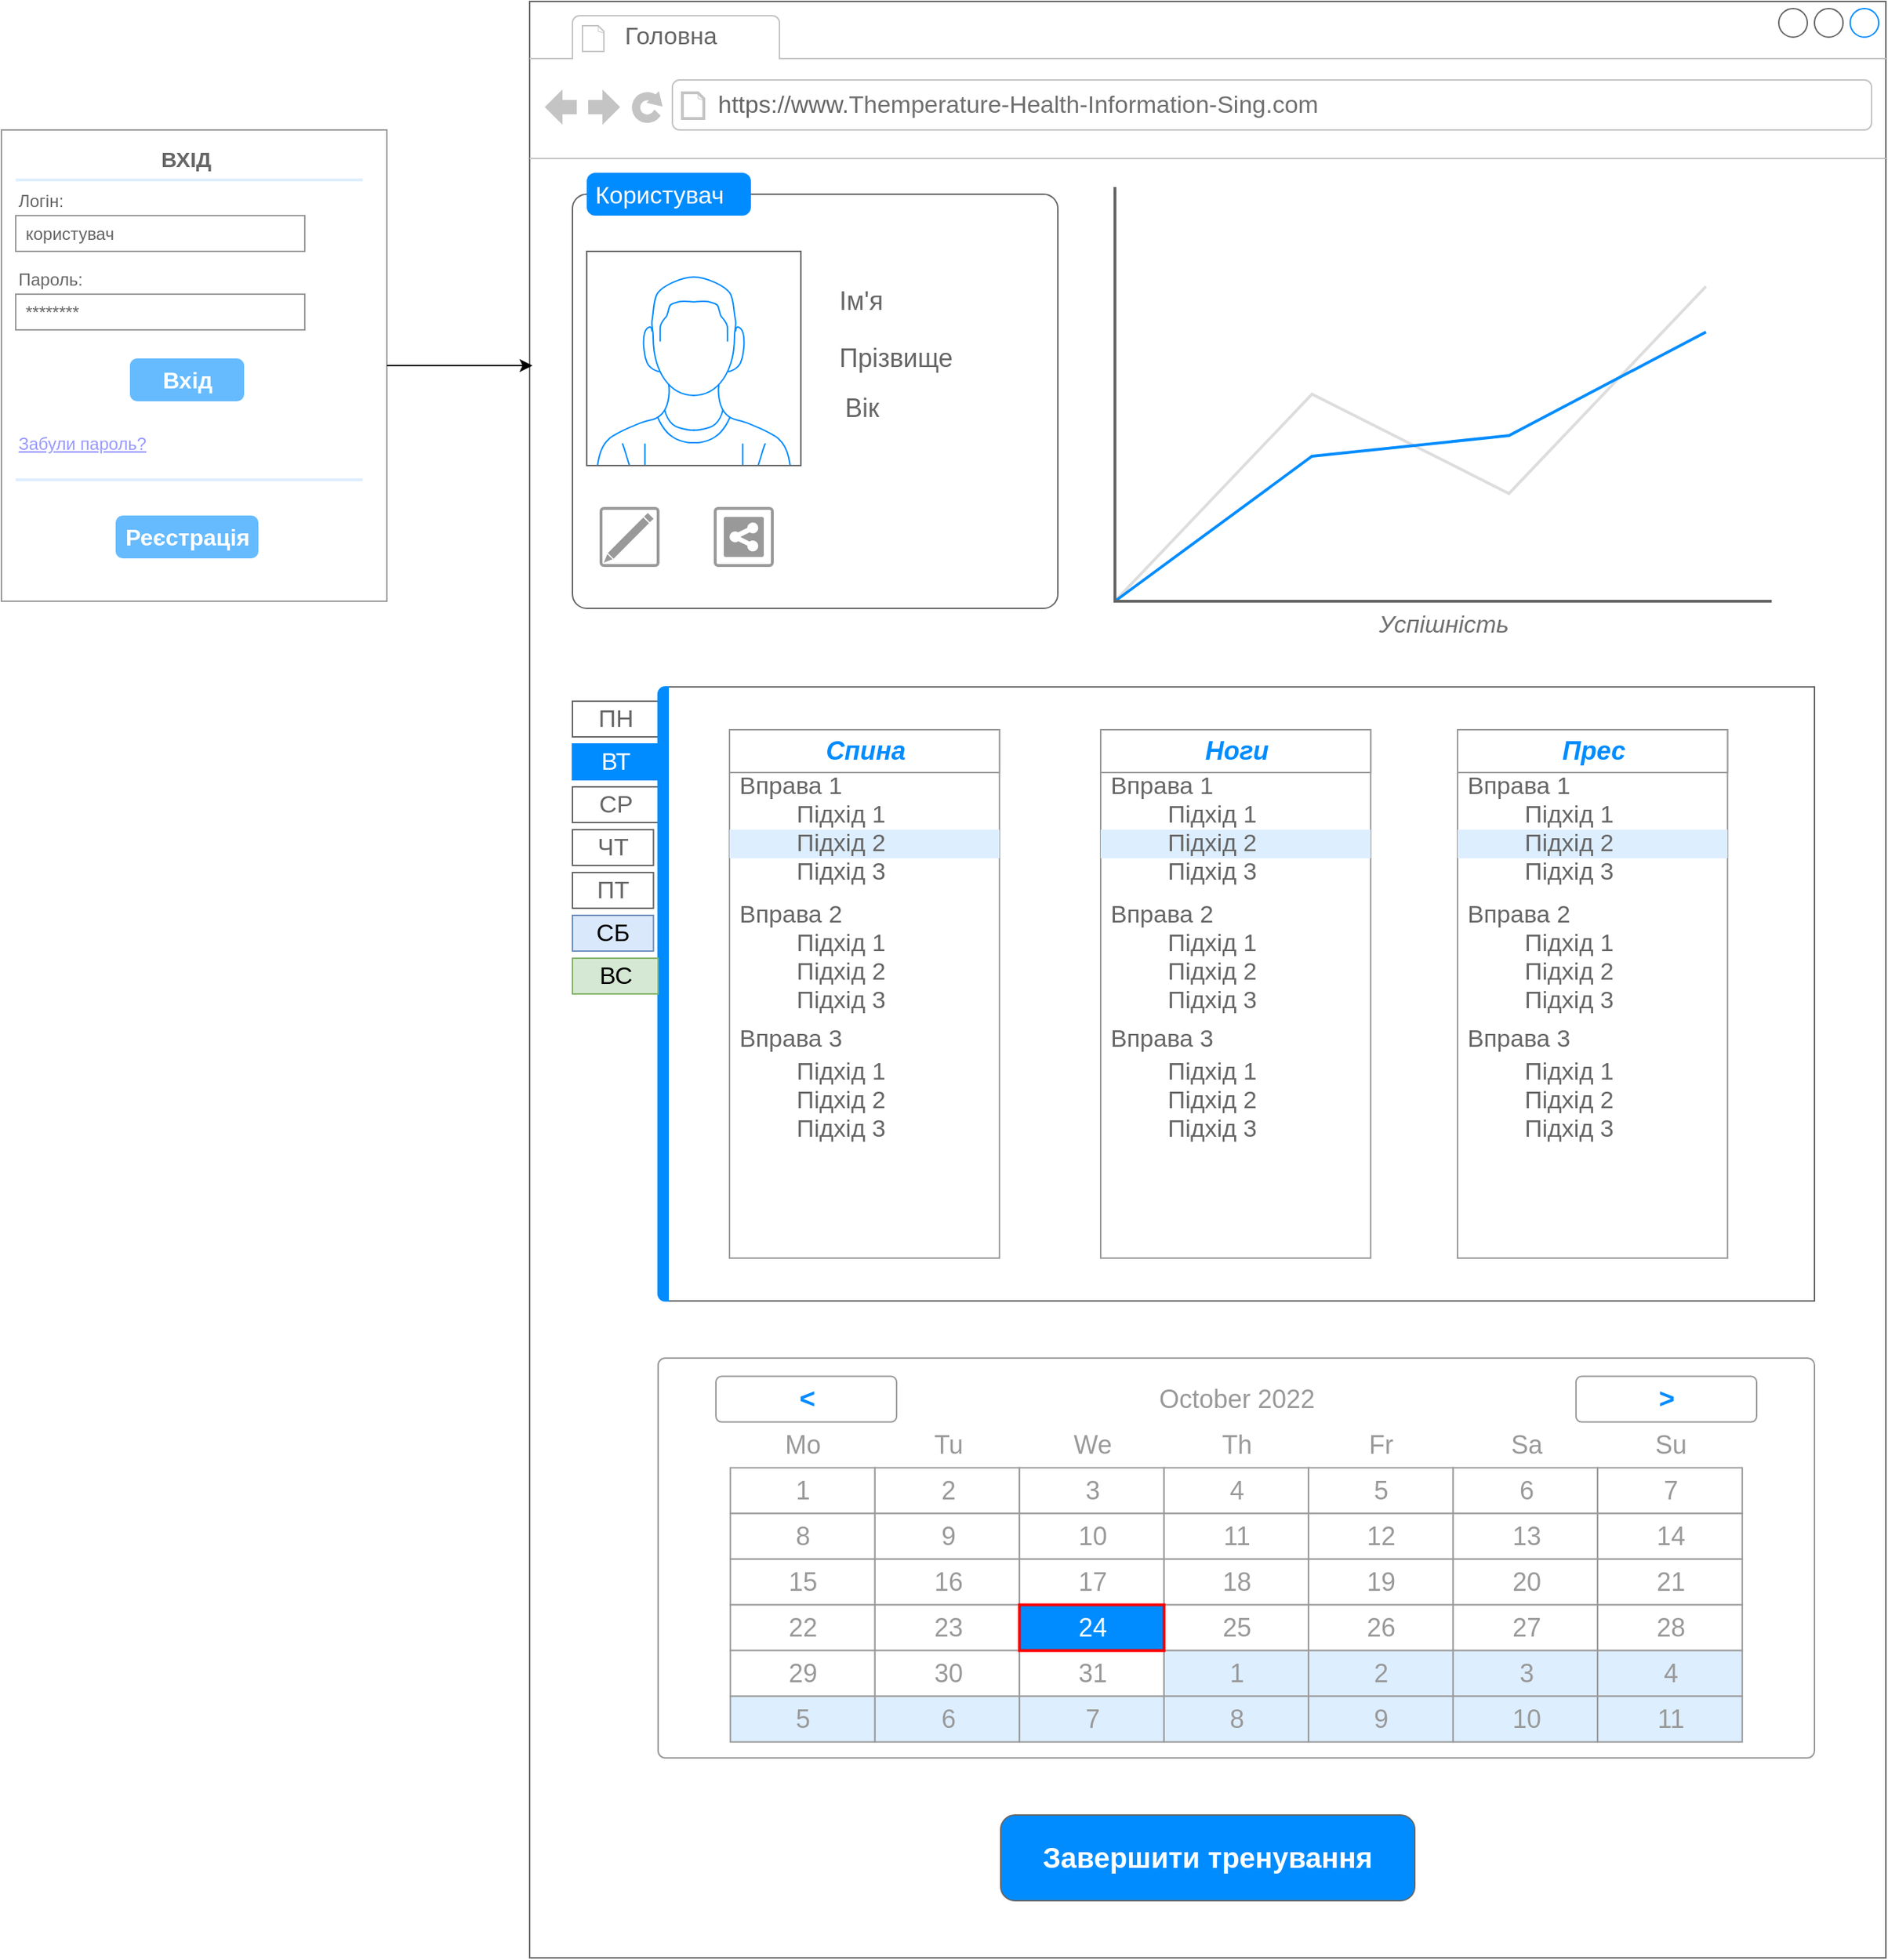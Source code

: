 <mxfile version="20.3.3" type="github">
  <diagram name="Page-1" id="c9db0220-8083-56f3-ca83-edcdcd058819">
    <mxGraphModel dx="1153" dy="618" grid="1" gridSize="10" guides="1" tooltips="1" connect="1" arrows="1" fold="1" page="1" pageScale="1.5" pageWidth="826" pageHeight="1169" background="none" math="0" shadow="0">
      <root>
        <mxCell id="0" style=";html=1;" />
        <mxCell id="1" style=";html=1;" parent="0" />
        <mxCell id="mO-zHP7vXCLAdVrwpv5q-1" value="" style="strokeWidth=1;shadow=0;dashed=0;align=center;html=1;shape=mxgraph.mockup.forms.rrect;rSize=0;strokeColor=#999999;fillColor=#ffffff;" vertex="1" parent="1">
          <mxGeometry x="30" y="230" width="270" height="330" as="geometry" />
        </mxCell>
        <mxCell id="mO-zHP7vXCLAdVrwpv5q-2" value="&lt;b&gt;&lt;font style=&quot;font-size: 15px;&quot;&gt;ВХІД&lt;/font&gt;&lt;/b&gt;" style="strokeWidth=1;shadow=0;dashed=0;align=center;html=1;shape=mxgraph.mockup.forms.anchor;fontSize=12;fontColor=#666666;align=left;resizeWidth=1;spacingLeft=0;" vertex="1" parent="mO-zHP7vXCLAdVrwpv5q-1">
          <mxGeometry width="50" height="20" relative="1" as="geometry">
            <mxPoint x="110" y="10" as="offset" />
          </mxGeometry>
        </mxCell>
        <mxCell id="mO-zHP7vXCLAdVrwpv5q-3" value="" style="shape=line;strokeColor=#ddeeff;strokeWidth=2;html=1;resizeWidth=1;" vertex="1" parent="mO-zHP7vXCLAdVrwpv5q-1">
          <mxGeometry width="243.0" height="10" relative="1" as="geometry">
            <mxPoint x="10" y="30" as="offset" />
          </mxGeometry>
        </mxCell>
        <mxCell id="mO-zHP7vXCLAdVrwpv5q-4" value="Логін:" style="strokeWidth=1;shadow=0;dashed=0;align=center;html=1;shape=mxgraph.mockup.forms.anchor;fontSize=12;fontColor=#666666;align=left;resizeWidth=1;spacingLeft=0;" vertex="1" parent="mO-zHP7vXCLAdVrwpv5q-1">
          <mxGeometry width="135" height="20" relative="1" as="geometry">
            <mxPoint x="10" y="40" as="offset" />
          </mxGeometry>
        </mxCell>
        <mxCell id="mO-zHP7vXCLAdVrwpv5q-5" value="користувач" style="strokeWidth=1;shadow=0;dashed=0;align=center;html=1;shape=mxgraph.mockup.forms.rrect;rSize=0;strokeColor=#999999;fontColor=#666666;align=left;spacingLeft=5;resizeWidth=1;" vertex="1" parent="mO-zHP7vXCLAdVrwpv5q-1">
          <mxGeometry width="202.5" height="25" relative="1" as="geometry">
            <mxPoint x="10" y="60" as="offset" />
          </mxGeometry>
        </mxCell>
        <mxCell id="mO-zHP7vXCLAdVrwpv5q-6" value="Пароль:" style="strokeWidth=1;shadow=0;dashed=0;align=center;html=1;shape=mxgraph.mockup.forms.anchor;fontSize=12;fontColor=#666666;align=left;resizeWidth=1;spacingLeft=0;" vertex="1" parent="mO-zHP7vXCLAdVrwpv5q-1">
          <mxGeometry width="135" height="20" relative="1" as="geometry">
            <mxPoint x="10" y="95" as="offset" />
          </mxGeometry>
        </mxCell>
        <mxCell id="mO-zHP7vXCLAdVrwpv5q-7" value="********" style="strokeWidth=1;shadow=0;dashed=0;align=center;html=1;shape=mxgraph.mockup.forms.rrect;rSize=0;strokeColor=#999999;fontColor=#666666;align=left;spacingLeft=5;resizeWidth=1;" vertex="1" parent="mO-zHP7vXCLAdVrwpv5q-1">
          <mxGeometry width="202.5" height="25" relative="1" as="geometry">
            <mxPoint x="10" y="115" as="offset" />
          </mxGeometry>
        </mxCell>
        <mxCell id="mO-zHP7vXCLAdVrwpv5q-8" value="Вхід" style="strokeWidth=1;shadow=0;dashed=0;align=center;html=1;shape=mxgraph.mockup.forms.rrect;rSize=5;strokeColor=none;fontColor=#ffffff;fillColor=#66bbff;fontSize=16;fontStyle=1;" vertex="1" parent="mO-zHP7vXCLAdVrwpv5q-1">
          <mxGeometry y="1" width="80" height="30" relative="1" as="geometry">
            <mxPoint x="90" y="-170" as="offset" />
          </mxGeometry>
        </mxCell>
        <mxCell id="mO-zHP7vXCLAdVrwpv5q-9" value="Забули пароль?" style="strokeWidth=1;shadow=0;dashed=0;align=center;html=1;shape=mxgraph.mockup.forms.anchor;fontSize=12;fontColor=#9999ff;align=left;spacingLeft=0;fontStyle=4;resizeWidth=1;" vertex="1" parent="mO-zHP7vXCLAdVrwpv5q-1">
          <mxGeometry y="1" width="100" height="20" relative="1" as="geometry">
            <mxPoint x="10" y="-120" as="offset" />
          </mxGeometry>
        </mxCell>
        <mxCell id="mO-zHP7vXCLAdVrwpv5q-10" value="" style="shape=line;strokeColor=#ddeeff;strokeWidth=2;html=1;resizeWidth=1;" vertex="1" parent="mO-zHP7vXCLAdVrwpv5q-1">
          <mxGeometry y="1" width="243.0" height="10" relative="1" as="geometry">
            <mxPoint x="10" y="-90" as="offset" />
          </mxGeometry>
        </mxCell>
        <mxCell id="mO-zHP7vXCLAdVrwpv5q-12" value="Реєстрація" style="strokeWidth=1;shadow=0;dashed=0;align=center;html=1;shape=mxgraph.mockup.forms.rrect;rSize=5;strokeColor=none;fontColor=#ffffff;fillColor=#66bbff;fontSize=16;fontStyle=1;" vertex="1" parent="mO-zHP7vXCLAdVrwpv5q-1">
          <mxGeometry y="1" width="100" height="30" relative="1" as="geometry">
            <mxPoint x="80" y="-60" as="offset" />
          </mxGeometry>
        </mxCell>
        <mxCell id="mO-zHP7vXCLAdVrwpv5q-13" value="" style="strokeWidth=1;shadow=0;dashed=0;align=center;html=1;shape=mxgraph.mockup.containers.browserWindow;rSize=0;strokeColor=#666666;strokeColor2=#008cff;strokeColor3=#c4c4c4;mainText=,;recursiveResize=0;fontSize=15;" vertex="1" parent="1">
          <mxGeometry x="400" y="140" width="950" height="1370" as="geometry" />
        </mxCell>
        <mxCell id="mO-zHP7vXCLAdVrwpv5q-14" value="&amp;nbsp;Головна" style="strokeWidth=1;shadow=0;dashed=0;align=center;html=1;shape=mxgraph.mockup.containers.anchor;fontSize=17;fontColor=#666666;align=left;" vertex="1" parent="mO-zHP7vXCLAdVrwpv5q-13">
          <mxGeometry x="60" y="12" width="110" height="26" as="geometry" />
        </mxCell>
        <mxCell id="mO-zHP7vXCLAdVrwpv5q-15" value="https://www.&lt;font style=&quot;font-size: 17px;&quot; color=&quot;#707070&quot;&gt;Themperature-Health-Information-Sing.com&lt;/font&gt;" style="strokeWidth=1;shadow=0;dashed=0;align=center;html=1;shape=mxgraph.mockup.containers.anchor;rSize=0;fontSize=17;fontColor=#666666;align=left;" vertex="1" parent="mO-zHP7vXCLAdVrwpv5q-13">
          <mxGeometry x="130" y="60" width="430" height="26" as="geometry" />
        </mxCell>
        <mxCell id="mO-zHP7vXCLAdVrwpv5q-16" value="" style="shape=mxgraph.mockup.containers.marginRect;rectMarginTop=10;strokeColor=#666666;strokeWidth=1;dashed=0;rounded=1;arcSize=5;recursiveResize=0;labelBackgroundColor=none;fontSize=16;fontColor=#707070;" vertex="1" parent="mO-zHP7vXCLAdVrwpv5q-13">
          <mxGeometry x="30" y="125" width="340" height="300" as="geometry" />
        </mxCell>
        <mxCell id="mO-zHP7vXCLAdVrwpv5q-18" value="" style="verticalLabelPosition=bottom;shadow=0;dashed=0;align=center;html=1;verticalAlign=top;strokeWidth=1;shape=mxgraph.mockup.containers.userMale;strokeColor=#666666;strokeColor2=#008cff;labelBackgroundColor=none;fontSize=15;fontColor=#707070;" vertex="1" parent="mO-zHP7vXCLAdVrwpv5q-16">
          <mxGeometry x="10" y="50" width="150" height="150" as="geometry" />
        </mxCell>
        <mxCell id="mO-zHP7vXCLAdVrwpv5q-19" value="&lt;font style=&quot;font-size: 18px;&quot;&gt;Ім&#39;я&lt;/font&gt;" style="strokeWidth=1;shadow=0;dashed=0;align=center;html=1;shape=mxgraph.mockup.forms.anchor;fontSize=12;fontColor=#666666;align=left;resizeWidth=1;spacingLeft=0;" vertex="1" parent="mO-zHP7vXCLAdVrwpv5q-16">
          <mxGeometry x="185" y="70" width="40" height="30" as="geometry" />
        </mxCell>
        <mxCell id="mO-zHP7vXCLAdVrwpv5q-20" value="&lt;font style=&quot;font-size: 18px;&quot;&gt;Прізвище&lt;/font&gt;" style="strokeWidth=1;shadow=0;dashed=0;align=center;html=1;shape=mxgraph.mockup.forms.anchor;fontSize=12;fontColor=#666666;align=left;resizeWidth=1;spacingLeft=0;" vertex="1" parent="mO-zHP7vXCLAdVrwpv5q-16">
          <mxGeometry x="185" y="115" width="90" height="20" as="geometry" />
        </mxCell>
        <mxCell id="mO-zHP7vXCLAdVrwpv5q-22" value="&lt;font style=&quot;font-size: 18px;&quot;&gt;Вік&lt;/font&gt;" style="strokeWidth=1;shadow=0;dashed=0;align=center;html=1;shape=mxgraph.mockup.forms.anchor;fontSize=12;fontColor=#666666;align=left;resizeWidth=1;spacingLeft=0;" vertex="1" parent="mO-zHP7vXCLAdVrwpv5q-16">
          <mxGeometry x="189" y="150" width="40" height="20" as="geometry" />
        </mxCell>
        <mxCell id="mO-zHP7vXCLAdVrwpv5q-24" value="" style="strokeColor=#999999;verticalLabelPosition=bottom;shadow=0;dashed=0;verticalAlign=top;strokeWidth=2;html=1;shape=mxgraph.mockup.misc.shareIcon;labelBackgroundColor=none;fontFamily=Helvetica;fontSize=17;fontColor=#707070;" vertex="1" parent="mO-zHP7vXCLAdVrwpv5q-16">
          <mxGeometry x="100" y="230" width="40" height="40" as="geometry" />
        </mxCell>
        <mxCell id="mO-zHP7vXCLAdVrwpv5q-25" value="" style="strokeColor=#999999;verticalLabelPosition=bottom;shadow=0;dashed=0;verticalAlign=top;strokeWidth=2;html=1;shape=mxgraph.mockup.misc.editIcon;labelBackgroundColor=none;fontFamily=Helvetica;fontSize=17;fontColor=#707070;" vertex="1" parent="mO-zHP7vXCLAdVrwpv5q-16">
          <mxGeometry x="20" y="230" width="40" height="40" as="geometry" />
        </mxCell>
        <mxCell id="mO-zHP7vXCLAdVrwpv5q-23" value="&lt;i&gt;Успішність&lt;/i&gt;" style="verticalLabelPosition=bottom;shadow=0;dashed=0;align=center;html=1;verticalAlign=top;strokeWidth=1;shape=mxgraph.mockup.graphics.lineChart;strokeColor=none;strokeColor2=#666666;strokeColor3=#008cff;strokeColor4=#dddddd;labelBackgroundColor=none;fontFamily=Helvetica;fontSize=17;fontColor=#707070;" vertex="1" parent="mO-zHP7vXCLAdVrwpv5q-13">
          <mxGeometry x="410" y="130" width="460" height="290" as="geometry" />
        </mxCell>
        <mxCell id="mO-zHP7vXCLAdVrwpv5q-17" value="Користувач" style="shape=rect;strokeColor=none;fillColor=#008cff;strokeWidth=1;dashed=0;rounded=1;arcSize=20;fontColor=#ffffff;fontSize=17;spacing=2;spacingTop=-2;align=left;autosize=1;spacingLeft=4;resizeWidth=0;resizeHeight=0;perimeter=none;labelBackgroundColor=none;" vertex="1" parent="mO-zHP7vXCLAdVrwpv5q-13">
          <mxGeometry x="40" y="120" width="115" height="30" as="geometry" />
        </mxCell>
        <mxCell id="mO-zHP7vXCLAdVrwpv5q-79" value="" style="strokeWidth=1;shadow=0;dashed=0;align=center;html=1;shape=mxgraph.mockup.containers.marginRect2;rectMarginLeft=67;strokeColor=#666666;gradientColor=none;labelBackgroundColor=none;fontFamily=Helvetica;fontSize=18;fontColor=#707070;" vertex="1" parent="mO-zHP7vXCLAdVrwpv5q-13">
          <mxGeometry x="30" y="480" width="870" height="430" as="geometry" />
        </mxCell>
        <mxCell id="mO-zHP7vXCLAdVrwpv5q-80" value="ПН" style="strokeColor=inherit;fillColor=inherit;gradientColor=inherit;strokeWidth=1;shadow=0;dashed=0;align=center;html=1;shape=mxgraph.mockup.containers.rrect;rSize=0;fontSize=17;fontColor=#666666;labelBackgroundColor=none;fontFamily=Helvetica;" vertex="1" parent="mO-zHP7vXCLAdVrwpv5q-79">
          <mxGeometry width="60" height="25" relative="1" as="geometry">
            <mxPoint y="10" as="offset" />
          </mxGeometry>
        </mxCell>
        <mxCell id="mO-zHP7vXCLAdVrwpv5q-81" value="ВТ" style="strokeWidth=1;shadow=0;dashed=0;align=center;html=1;shape=mxgraph.mockup.containers.rrect;rSize=0;fontSize=17;fontColor=#ffffff;strokeColor=#008cff;fillColor=#008cff;labelBackgroundColor=none;fontFamily=Helvetica;" vertex="1" parent="mO-zHP7vXCLAdVrwpv5q-79">
          <mxGeometry width="60" height="25" relative="1" as="geometry">
            <mxPoint y="40" as="offset" />
          </mxGeometry>
        </mxCell>
        <mxCell id="mO-zHP7vXCLAdVrwpv5q-82" value="СР" style="strokeColor=inherit;fillColor=inherit;gradientColor=inherit;strokeWidth=1;shadow=0;dashed=0;align=center;html=1;shape=mxgraph.mockup.containers.rrect;rSize=0;fontSize=17;fontColor=#666666;labelBackgroundColor=none;fontFamily=Helvetica;" vertex="1" parent="mO-zHP7vXCLAdVrwpv5q-79">
          <mxGeometry width="60" height="25" relative="1" as="geometry">
            <mxPoint y="70" as="offset" />
          </mxGeometry>
        </mxCell>
        <mxCell id="mO-zHP7vXCLAdVrwpv5q-83" value="" style="strokeWidth=1;shadow=0;dashed=0;align=center;html=1;shape=mxgraph.mockup.containers.leftButton;rSize=5;strokeColor=#008cff;fillColor=#008cff;resizeHeight=1;movable=0;deletable=0;labelBackgroundColor=none;fontFamily=Helvetica;fontSize=18;fontColor=#707070;" vertex="1" parent="mO-zHP7vXCLAdVrwpv5q-79">
          <mxGeometry width="7" height="430" relative="1" as="geometry">
            <mxPoint x="60" as="offset" />
          </mxGeometry>
        </mxCell>
        <mxCell id="mO-zHP7vXCLAdVrwpv5q-84" value="ЧТ" style="strokeColor=inherit;fillColor=inherit;gradientColor=inherit;strokeWidth=1;shadow=0;dashed=0;align=center;html=1;shape=mxgraph.mockup.containers.rrect;rSize=0;fontSize=17;fontColor=#666666;labelBackgroundColor=none;fontFamily=Helvetica;" vertex="1" parent="mO-zHP7vXCLAdVrwpv5q-79">
          <mxGeometry y="100" width="56.739" height="25" as="geometry" />
        </mxCell>
        <mxCell id="mO-zHP7vXCLAdVrwpv5q-85" value="ПТ" style="strokeColor=inherit;fillColor=inherit;gradientColor=inherit;strokeWidth=1;shadow=0;dashed=0;align=center;html=1;shape=mxgraph.mockup.containers.rrect;rSize=0;fontSize=17;fontColor=#666666;labelBackgroundColor=none;fontFamily=Helvetica;" vertex="1" parent="mO-zHP7vXCLAdVrwpv5q-79">
          <mxGeometry y="130" width="56.739" height="25" as="geometry" />
        </mxCell>
        <mxCell id="mO-zHP7vXCLAdVrwpv5q-86" value="СБ" style="strokeColor=#6c8ebf;fillColor=#dae8fc;strokeWidth=1;shadow=0;dashed=0;align=center;html=1;shape=mxgraph.mockup.containers.rrect;rSize=0;fontSize=17;labelBackgroundColor=none;fontFamily=Helvetica;" vertex="1" parent="mO-zHP7vXCLAdVrwpv5q-79">
          <mxGeometry y="160" width="56.739" height="25" as="geometry" />
        </mxCell>
        <mxCell id="mO-zHP7vXCLAdVrwpv5q-88" value="" style="strokeWidth=1;shadow=0;dashed=0;align=center;html=1;shape=mxgraph.mockup.forms.rrect;rSize=0;strokeColor=#999999;fillColor=#ffffff;labelBackgroundColor=none;fontFamily=Helvetica;fontSize=18;fontColor=#707070;" vertex="1" parent="mO-zHP7vXCLAdVrwpv5q-79">
          <mxGeometry x="109.995" y="30" width="189.13" height="370" as="geometry" />
        </mxCell>
        <mxCell id="mO-zHP7vXCLAdVrwpv5q-89" value="&lt;font style=&quot;font-size: 18px;&quot;&gt;&lt;i&gt;&lt;b&gt;Спина&lt;/b&gt;&lt;/i&gt;&lt;/font&gt;" style="strokeWidth=1;shadow=0;dashed=0;align=center;html=1;shape=mxgraph.mockup.forms.rrect;rSize=0;strokeColor=#999999;fontColor=#008cff;fontSize=17;fillColor=#ffffff;resizeWidth=1;labelBackgroundColor=none;fontFamily=Helvetica;" vertex="1" parent="mO-zHP7vXCLAdVrwpv5q-88">
          <mxGeometry width="189.13" height="30" relative="1" as="geometry" />
        </mxCell>
        <mxCell id="mO-zHP7vXCLAdVrwpv5q-90" value="Вправа 1" style="strokeWidth=1;shadow=0;dashed=0;align=center;html=1;shape=mxgraph.mockup.forms.anchor;fontSize=17;fontColor=#666666;align=left;spacingLeft=5;resizeWidth=1;labelBackgroundColor=none;fontFamily=Helvetica;gradientColor=none;" vertex="1" parent="mO-zHP7vXCLAdVrwpv5q-88">
          <mxGeometry width="189.13" height="20" relative="1" as="geometry">
            <mxPoint y="30" as="offset" />
          </mxGeometry>
        </mxCell>
        <mxCell id="mO-zHP7vXCLAdVrwpv5q-91" value="&lt;blockquote style=&quot;margin: 0 0 0 40px; border: none; padding: 0px;&quot;&gt;Підхід 1&lt;/blockquote&gt;" style="strokeWidth=1;shadow=0;dashed=0;align=center;html=1;shape=mxgraph.mockup.forms.anchor;fontSize=17;fontColor=#666666;align=left;spacingLeft=5;resizeWidth=1;labelBackgroundColor=none;fontFamily=Helvetica;gradientColor=none;" vertex="1" parent="mO-zHP7vXCLAdVrwpv5q-88">
          <mxGeometry width="189.13" height="20" relative="1" as="geometry">
            <mxPoint y="50" as="offset" />
          </mxGeometry>
        </mxCell>
        <mxCell id="mO-zHP7vXCLAdVrwpv5q-92" value="&lt;blockquote style=&quot;margin: 0 0 0 40px; border: none; padding: 0px;&quot;&gt;Підхід 2&lt;/blockquote&gt;" style="strokeWidth=1;shadow=0;dashed=0;align=center;html=1;shape=mxgraph.mockup.forms.rrect;rSize=0;fontSize=17;fontColor=#666666;align=left;spacingLeft=5;fillColor=#ddeeff;strokeColor=none;resizeWidth=1;labelBackgroundColor=none;fontFamily=Helvetica;" vertex="1" parent="mO-zHP7vXCLAdVrwpv5q-88">
          <mxGeometry width="189.13" height="20" relative="1" as="geometry">
            <mxPoint y="70" as="offset" />
          </mxGeometry>
        </mxCell>
        <mxCell id="mO-zHP7vXCLAdVrwpv5q-93" value="&lt;blockquote style=&quot;margin: 0 0 0 40px; border: none; padding: 0px;&quot;&gt;Підхід 3&lt;/blockquote&gt;" style="strokeWidth=1;shadow=0;dashed=0;align=center;html=1;shape=mxgraph.mockup.forms.anchor;fontSize=17;fontColor=#666666;align=left;spacingLeft=5;resizeWidth=1;labelBackgroundColor=none;fontFamily=Helvetica;gradientColor=none;" vertex="1" parent="mO-zHP7vXCLAdVrwpv5q-88">
          <mxGeometry width="189.13" height="20" relative="1" as="geometry">
            <mxPoint y="90" as="offset" />
          </mxGeometry>
        </mxCell>
        <mxCell id="mO-zHP7vXCLAdVrwpv5q-94" value="Вправа 2" style="strokeWidth=1;shadow=0;dashed=0;align=center;html=1;shape=mxgraph.mockup.forms.anchor;fontSize=17;fontColor=#666666;align=left;spacingLeft=5;resizeWidth=1;labelBackgroundColor=none;fontFamily=Helvetica;gradientColor=none;" vertex="1" parent="mO-zHP7vXCLAdVrwpv5q-88">
          <mxGeometry y="120" width="189.13" height="20" as="geometry" />
        </mxCell>
        <mxCell id="mO-zHP7vXCLAdVrwpv5q-95" value="&lt;blockquote style=&quot;margin: 0 0 0 40px; border: none; padding: 0px;&quot;&gt;Підхід 1&lt;/blockquote&gt;" style="strokeWidth=1;shadow=0;dashed=0;align=center;html=1;shape=mxgraph.mockup.forms.anchor;fontSize=17;fontColor=#666666;align=left;spacingLeft=5;resizeWidth=1;labelBackgroundColor=none;fontFamily=Helvetica;gradientColor=none;" vertex="1" parent="mO-zHP7vXCLAdVrwpv5q-88">
          <mxGeometry y="140" width="189.13" height="20" as="geometry" />
        </mxCell>
        <mxCell id="mO-zHP7vXCLAdVrwpv5q-96" value="&lt;blockquote style=&quot;margin: 0 0 0 40px; border: none; padding: 0px;&quot;&gt;Підхід 2&lt;/blockquote&gt;" style="strokeWidth=1;shadow=0;dashed=0;align=center;html=1;shape=mxgraph.mockup.forms.anchor;fontSize=17;fontColor=#666666;align=left;spacingLeft=5;resizeWidth=1;labelBackgroundColor=none;fontFamily=Helvetica;gradientColor=none;" vertex="1" parent="mO-zHP7vXCLAdVrwpv5q-88">
          <mxGeometry y="160" width="189.13" height="20" as="geometry" />
        </mxCell>
        <mxCell id="mO-zHP7vXCLAdVrwpv5q-97" value="&lt;blockquote style=&quot;margin: 0 0 0 40px; border: none; padding: 0px;&quot;&gt;Підхід 3&lt;/blockquote&gt;" style="strokeWidth=1;shadow=0;dashed=0;align=center;html=1;shape=mxgraph.mockup.forms.anchor;fontSize=17;fontColor=#666666;align=left;spacingLeft=5;resizeWidth=1;labelBackgroundColor=none;fontFamily=Helvetica;gradientColor=none;" vertex="1" parent="mO-zHP7vXCLAdVrwpv5q-88">
          <mxGeometry y="180" width="189.13" height="20" as="geometry" />
        </mxCell>
        <mxCell id="mO-zHP7vXCLAdVrwpv5q-98" value="Вправа 3" style="strokeWidth=1;shadow=0;dashed=0;align=center;html=1;shape=mxgraph.mockup.forms.anchor;fontSize=17;fontColor=#666666;align=left;spacingLeft=5;resizeWidth=1;labelBackgroundColor=none;fontFamily=Helvetica;gradientColor=none;" vertex="1" parent="mO-zHP7vXCLAdVrwpv5q-88">
          <mxGeometry y="207" width="189.13" height="20" as="geometry" />
        </mxCell>
        <mxCell id="mO-zHP7vXCLAdVrwpv5q-131" value="&lt;blockquote style=&quot;margin: 0 0 0 40px; border: none; padding: 0px;&quot;&gt;Підхід 1&lt;/blockquote&gt;" style="strokeWidth=1;shadow=0;dashed=0;align=center;html=1;shape=mxgraph.mockup.forms.anchor;fontSize=17;fontColor=#666666;align=left;spacingLeft=5;resizeWidth=1;labelBackgroundColor=none;fontFamily=Helvetica;gradientColor=none;" vertex="1" parent="mO-zHP7vXCLAdVrwpv5q-88">
          <mxGeometry y="230" width="189.13" height="20" as="geometry" />
        </mxCell>
        <mxCell id="mO-zHP7vXCLAdVrwpv5q-132" value="&lt;blockquote style=&quot;margin: 0 0 0 40px; border: none; padding: 0px;&quot;&gt;Підхід 2&lt;/blockquote&gt;" style="strokeWidth=1;shadow=0;dashed=0;align=center;html=1;shape=mxgraph.mockup.forms.anchor;fontSize=17;fontColor=#666666;align=left;spacingLeft=5;resizeWidth=1;labelBackgroundColor=none;fontFamily=Helvetica;gradientColor=none;" vertex="1" parent="mO-zHP7vXCLAdVrwpv5q-88">
          <mxGeometry y="250" width="189.13" height="20" as="geometry" />
        </mxCell>
        <mxCell id="mO-zHP7vXCLAdVrwpv5q-133" value="&lt;blockquote style=&quot;margin: 0 0 0 40px; border: none; padding: 0px;&quot;&gt;Підхід 3&lt;/blockquote&gt;" style="strokeWidth=1;shadow=0;dashed=0;align=center;html=1;shape=mxgraph.mockup.forms.anchor;fontSize=17;fontColor=#666666;align=left;spacingLeft=5;resizeWidth=1;labelBackgroundColor=none;fontFamily=Helvetica;gradientColor=none;" vertex="1" parent="mO-zHP7vXCLAdVrwpv5q-88">
          <mxGeometry y="270" width="189.13" height="20" as="geometry" />
        </mxCell>
        <mxCell id="mO-zHP7vXCLAdVrwpv5q-134" value="" style="strokeWidth=1;shadow=0;dashed=0;align=center;html=1;shape=mxgraph.mockup.forms.rrect;rSize=0;strokeColor=#999999;fillColor=#ffffff;labelBackgroundColor=none;fontFamily=Helvetica;fontSize=18;fontColor=#707070;" vertex="1" parent="mO-zHP7vXCLAdVrwpv5q-79">
          <mxGeometry x="369.995" y="30" width="189.13" height="370" as="geometry" />
        </mxCell>
        <mxCell id="mO-zHP7vXCLAdVrwpv5q-135" value="&lt;font style=&quot;font-size: 18px;&quot;&gt;&lt;i&gt;&lt;b&gt;Ноги&lt;/b&gt;&lt;/i&gt;&lt;/font&gt;" style="strokeWidth=1;shadow=0;dashed=0;align=center;html=1;shape=mxgraph.mockup.forms.rrect;rSize=0;strokeColor=#999999;fontColor=#008cff;fontSize=17;fillColor=#ffffff;resizeWidth=1;labelBackgroundColor=none;fontFamily=Helvetica;" vertex="1" parent="mO-zHP7vXCLAdVrwpv5q-134">
          <mxGeometry width="189.13" height="30" relative="1" as="geometry" />
        </mxCell>
        <mxCell id="mO-zHP7vXCLAdVrwpv5q-136" value="Вправа 1" style="strokeWidth=1;shadow=0;dashed=0;align=center;html=1;shape=mxgraph.mockup.forms.anchor;fontSize=17;fontColor=#666666;align=left;spacingLeft=5;resizeWidth=1;labelBackgroundColor=none;fontFamily=Helvetica;gradientColor=none;" vertex="1" parent="mO-zHP7vXCLAdVrwpv5q-134">
          <mxGeometry width="189.13" height="20" relative="1" as="geometry">
            <mxPoint y="30" as="offset" />
          </mxGeometry>
        </mxCell>
        <mxCell id="mO-zHP7vXCLAdVrwpv5q-137" value="&lt;blockquote style=&quot;margin: 0 0 0 40px; border: none; padding: 0px;&quot;&gt;Підхід 1&lt;/blockquote&gt;" style="strokeWidth=1;shadow=0;dashed=0;align=center;html=1;shape=mxgraph.mockup.forms.anchor;fontSize=17;fontColor=#666666;align=left;spacingLeft=5;resizeWidth=1;labelBackgroundColor=none;fontFamily=Helvetica;gradientColor=none;" vertex="1" parent="mO-zHP7vXCLAdVrwpv5q-134">
          <mxGeometry width="189.13" height="20" relative="1" as="geometry">
            <mxPoint y="50" as="offset" />
          </mxGeometry>
        </mxCell>
        <mxCell id="mO-zHP7vXCLAdVrwpv5q-138" value="&lt;blockquote style=&quot;margin: 0 0 0 40px; border: none; padding: 0px;&quot;&gt;Підхід 2&lt;/blockquote&gt;" style="strokeWidth=1;shadow=0;dashed=0;align=center;html=1;shape=mxgraph.mockup.forms.rrect;rSize=0;fontSize=17;fontColor=#666666;align=left;spacingLeft=5;fillColor=#ddeeff;strokeColor=none;resizeWidth=1;labelBackgroundColor=none;fontFamily=Helvetica;" vertex="1" parent="mO-zHP7vXCLAdVrwpv5q-134">
          <mxGeometry width="189.13" height="20" relative="1" as="geometry">
            <mxPoint y="70" as="offset" />
          </mxGeometry>
        </mxCell>
        <mxCell id="mO-zHP7vXCLAdVrwpv5q-139" value="&lt;blockquote style=&quot;margin: 0 0 0 40px; border: none; padding: 0px;&quot;&gt;Підхід 3&lt;/blockquote&gt;" style="strokeWidth=1;shadow=0;dashed=0;align=center;html=1;shape=mxgraph.mockup.forms.anchor;fontSize=17;fontColor=#666666;align=left;spacingLeft=5;resizeWidth=1;labelBackgroundColor=none;fontFamily=Helvetica;gradientColor=none;" vertex="1" parent="mO-zHP7vXCLAdVrwpv5q-134">
          <mxGeometry width="189.13" height="20" relative="1" as="geometry">
            <mxPoint y="90" as="offset" />
          </mxGeometry>
        </mxCell>
        <mxCell id="mO-zHP7vXCLAdVrwpv5q-140" value="Вправа 2" style="strokeWidth=1;shadow=0;dashed=0;align=center;html=1;shape=mxgraph.mockup.forms.anchor;fontSize=17;fontColor=#666666;align=left;spacingLeft=5;resizeWidth=1;labelBackgroundColor=none;fontFamily=Helvetica;gradientColor=none;" vertex="1" parent="mO-zHP7vXCLAdVrwpv5q-134">
          <mxGeometry y="120" width="189.13" height="20" as="geometry" />
        </mxCell>
        <mxCell id="mO-zHP7vXCLAdVrwpv5q-141" value="&lt;blockquote style=&quot;margin: 0 0 0 40px; border: none; padding: 0px;&quot;&gt;Підхід 1&lt;/blockquote&gt;" style="strokeWidth=1;shadow=0;dashed=0;align=center;html=1;shape=mxgraph.mockup.forms.anchor;fontSize=17;fontColor=#666666;align=left;spacingLeft=5;resizeWidth=1;labelBackgroundColor=none;fontFamily=Helvetica;gradientColor=none;" vertex="1" parent="mO-zHP7vXCLAdVrwpv5q-134">
          <mxGeometry y="140" width="189.13" height="20" as="geometry" />
        </mxCell>
        <mxCell id="mO-zHP7vXCLAdVrwpv5q-142" value="&lt;blockquote style=&quot;margin: 0 0 0 40px; border: none; padding: 0px;&quot;&gt;Підхід 2&lt;/blockquote&gt;" style="strokeWidth=1;shadow=0;dashed=0;align=center;html=1;shape=mxgraph.mockup.forms.anchor;fontSize=17;fontColor=#666666;align=left;spacingLeft=5;resizeWidth=1;labelBackgroundColor=none;fontFamily=Helvetica;gradientColor=none;" vertex="1" parent="mO-zHP7vXCLAdVrwpv5q-134">
          <mxGeometry y="160" width="189.13" height="20" as="geometry" />
        </mxCell>
        <mxCell id="mO-zHP7vXCLAdVrwpv5q-143" value="&lt;blockquote style=&quot;margin: 0 0 0 40px; border: none; padding: 0px;&quot;&gt;Підхід 3&lt;/blockquote&gt;" style="strokeWidth=1;shadow=0;dashed=0;align=center;html=1;shape=mxgraph.mockup.forms.anchor;fontSize=17;fontColor=#666666;align=left;spacingLeft=5;resizeWidth=1;labelBackgroundColor=none;fontFamily=Helvetica;gradientColor=none;" vertex="1" parent="mO-zHP7vXCLAdVrwpv5q-134">
          <mxGeometry y="180" width="189.13" height="20" as="geometry" />
        </mxCell>
        <mxCell id="mO-zHP7vXCLAdVrwpv5q-144" value="Вправа 3" style="strokeWidth=1;shadow=0;dashed=0;align=center;html=1;shape=mxgraph.mockup.forms.anchor;fontSize=17;fontColor=#666666;align=left;spacingLeft=5;resizeWidth=1;labelBackgroundColor=none;fontFamily=Helvetica;gradientColor=none;" vertex="1" parent="mO-zHP7vXCLAdVrwpv5q-134">
          <mxGeometry y="207" width="189.13" height="20" as="geometry" />
        </mxCell>
        <mxCell id="mO-zHP7vXCLAdVrwpv5q-145" value="&lt;blockquote style=&quot;margin: 0 0 0 40px; border: none; padding: 0px;&quot;&gt;Підхід 1&lt;/blockquote&gt;" style="strokeWidth=1;shadow=0;dashed=0;align=center;html=1;shape=mxgraph.mockup.forms.anchor;fontSize=17;fontColor=#666666;align=left;spacingLeft=5;resizeWidth=1;labelBackgroundColor=none;fontFamily=Helvetica;gradientColor=none;" vertex="1" parent="mO-zHP7vXCLAdVrwpv5q-134">
          <mxGeometry y="230" width="189.13" height="20" as="geometry" />
        </mxCell>
        <mxCell id="mO-zHP7vXCLAdVrwpv5q-146" value="&lt;blockquote style=&quot;margin: 0 0 0 40px; border: none; padding: 0px;&quot;&gt;Підхід 2&lt;/blockquote&gt;" style="strokeWidth=1;shadow=0;dashed=0;align=center;html=1;shape=mxgraph.mockup.forms.anchor;fontSize=17;fontColor=#666666;align=left;spacingLeft=5;resizeWidth=1;labelBackgroundColor=none;fontFamily=Helvetica;gradientColor=none;" vertex="1" parent="mO-zHP7vXCLAdVrwpv5q-134">
          <mxGeometry y="250" width="189.13" height="20" as="geometry" />
        </mxCell>
        <mxCell id="mO-zHP7vXCLAdVrwpv5q-147" value="&lt;blockquote style=&quot;margin: 0 0 0 40px; border: none; padding: 0px;&quot;&gt;Підхід 3&lt;/blockquote&gt;" style="strokeWidth=1;shadow=0;dashed=0;align=center;html=1;shape=mxgraph.mockup.forms.anchor;fontSize=17;fontColor=#666666;align=left;spacingLeft=5;resizeWidth=1;labelBackgroundColor=none;fontFamily=Helvetica;gradientColor=none;" vertex="1" parent="mO-zHP7vXCLAdVrwpv5q-134">
          <mxGeometry y="270" width="189.13" height="20" as="geometry" />
        </mxCell>
        <mxCell id="mO-zHP7vXCLAdVrwpv5q-148" value="" style="strokeWidth=1;shadow=0;dashed=0;align=center;html=1;shape=mxgraph.mockup.forms.rrect;rSize=0;strokeColor=#999999;fillColor=#ffffff;labelBackgroundColor=none;fontFamily=Helvetica;fontSize=18;fontColor=#707070;" vertex="1" parent="mO-zHP7vXCLAdVrwpv5q-79">
          <mxGeometry x="620.002" y="30" width="189.13" height="370" as="geometry" />
        </mxCell>
        <mxCell id="mO-zHP7vXCLAdVrwpv5q-149" value="&lt;font style=&quot;font-size: 18px;&quot;&gt;&lt;b&gt;&lt;i&gt;Прес&lt;/i&gt;&lt;/b&gt;&lt;/font&gt;" style="strokeWidth=1;shadow=0;dashed=0;align=center;html=1;shape=mxgraph.mockup.forms.rrect;rSize=0;strokeColor=#999999;fontColor=#008cff;fontSize=17;fillColor=#ffffff;resizeWidth=1;labelBackgroundColor=none;fontFamily=Helvetica;" vertex="1" parent="mO-zHP7vXCLAdVrwpv5q-148">
          <mxGeometry width="189.13" height="30" relative="1" as="geometry" />
        </mxCell>
        <mxCell id="mO-zHP7vXCLAdVrwpv5q-150" value="Вправа 1" style="strokeWidth=1;shadow=0;dashed=0;align=center;html=1;shape=mxgraph.mockup.forms.anchor;fontSize=17;fontColor=#666666;align=left;spacingLeft=5;resizeWidth=1;labelBackgroundColor=none;fontFamily=Helvetica;gradientColor=none;" vertex="1" parent="mO-zHP7vXCLAdVrwpv5q-148">
          <mxGeometry width="189.13" height="20" relative="1" as="geometry">
            <mxPoint y="30" as="offset" />
          </mxGeometry>
        </mxCell>
        <mxCell id="mO-zHP7vXCLAdVrwpv5q-151" value="&lt;blockquote style=&quot;margin: 0 0 0 40px; border: none; padding: 0px;&quot;&gt;Підхід 1&lt;/blockquote&gt;" style="strokeWidth=1;shadow=0;dashed=0;align=center;html=1;shape=mxgraph.mockup.forms.anchor;fontSize=17;fontColor=#666666;align=left;spacingLeft=5;resizeWidth=1;labelBackgroundColor=none;fontFamily=Helvetica;gradientColor=none;" vertex="1" parent="mO-zHP7vXCLAdVrwpv5q-148">
          <mxGeometry width="189.13" height="20" relative="1" as="geometry">
            <mxPoint y="50" as="offset" />
          </mxGeometry>
        </mxCell>
        <mxCell id="mO-zHP7vXCLAdVrwpv5q-152" value="&lt;blockquote style=&quot;margin: 0 0 0 40px; border: none; padding: 0px;&quot;&gt;Підхід 2&lt;/blockquote&gt;" style="strokeWidth=1;shadow=0;dashed=0;align=center;html=1;shape=mxgraph.mockup.forms.rrect;rSize=0;fontSize=17;fontColor=#666666;align=left;spacingLeft=5;fillColor=#ddeeff;strokeColor=none;resizeWidth=1;labelBackgroundColor=none;fontFamily=Helvetica;" vertex="1" parent="mO-zHP7vXCLAdVrwpv5q-148">
          <mxGeometry width="189.13" height="20" relative="1" as="geometry">
            <mxPoint y="70" as="offset" />
          </mxGeometry>
        </mxCell>
        <mxCell id="mO-zHP7vXCLAdVrwpv5q-153" value="&lt;blockquote style=&quot;margin: 0 0 0 40px; border: none; padding: 0px;&quot;&gt;Підхід 3&lt;/blockquote&gt;" style="strokeWidth=1;shadow=0;dashed=0;align=center;html=1;shape=mxgraph.mockup.forms.anchor;fontSize=17;fontColor=#666666;align=left;spacingLeft=5;resizeWidth=1;labelBackgroundColor=none;fontFamily=Helvetica;gradientColor=none;" vertex="1" parent="mO-zHP7vXCLAdVrwpv5q-148">
          <mxGeometry width="189.13" height="20" relative="1" as="geometry">
            <mxPoint y="90" as="offset" />
          </mxGeometry>
        </mxCell>
        <mxCell id="mO-zHP7vXCLAdVrwpv5q-154" value="Вправа 2" style="strokeWidth=1;shadow=0;dashed=0;align=center;html=1;shape=mxgraph.mockup.forms.anchor;fontSize=17;fontColor=#666666;align=left;spacingLeft=5;resizeWidth=1;labelBackgroundColor=none;fontFamily=Helvetica;gradientColor=none;" vertex="1" parent="mO-zHP7vXCLAdVrwpv5q-148">
          <mxGeometry y="120" width="189.13" height="20" as="geometry" />
        </mxCell>
        <mxCell id="mO-zHP7vXCLAdVrwpv5q-155" value="&lt;blockquote style=&quot;margin: 0 0 0 40px; border: none; padding: 0px;&quot;&gt;Підхід 1&lt;/blockquote&gt;" style="strokeWidth=1;shadow=0;dashed=0;align=center;html=1;shape=mxgraph.mockup.forms.anchor;fontSize=17;fontColor=#666666;align=left;spacingLeft=5;resizeWidth=1;labelBackgroundColor=none;fontFamily=Helvetica;gradientColor=none;" vertex="1" parent="mO-zHP7vXCLAdVrwpv5q-148">
          <mxGeometry y="140" width="189.13" height="20" as="geometry" />
        </mxCell>
        <mxCell id="mO-zHP7vXCLAdVrwpv5q-156" value="&lt;blockquote style=&quot;margin: 0 0 0 40px; border: none; padding: 0px;&quot;&gt;Підхід 2&lt;/blockquote&gt;" style="strokeWidth=1;shadow=0;dashed=0;align=center;html=1;shape=mxgraph.mockup.forms.anchor;fontSize=17;fontColor=#666666;align=left;spacingLeft=5;resizeWidth=1;labelBackgroundColor=none;fontFamily=Helvetica;gradientColor=none;" vertex="1" parent="mO-zHP7vXCLAdVrwpv5q-148">
          <mxGeometry y="160" width="189.13" height="20" as="geometry" />
        </mxCell>
        <mxCell id="mO-zHP7vXCLAdVrwpv5q-157" value="&lt;blockquote style=&quot;margin: 0 0 0 40px; border: none; padding: 0px;&quot;&gt;Підхід 3&lt;/blockquote&gt;" style="strokeWidth=1;shadow=0;dashed=0;align=center;html=1;shape=mxgraph.mockup.forms.anchor;fontSize=17;fontColor=#666666;align=left;spacingLeft=5;resizeWidth=1;labelBackgroundColor=none;fontFamily=Helvetica;gradientColor=none;" vertex="1" parent="mO-zHP7vXCLAdVrwpv5q-148">
          <mxGeometry y="180" width="189.13" height="20" as="geometry" />
        </mxCell>
        <mxCell id="mO-zHP7vXCLAdVrwpv5q-158" value="Вправа 3" style="strokeWidth=1;shadow=0;dashed=0;align=center;html=1;shape=mxgraph.mockup.forms.anchor;fontSize=17;fontColor=#666666;align=left;spacingLeft=5;resizeWidth=1;labelBackgroundColor=none;fontFamily=Helvetica;gradientColor=none;" vertex="1" parent="mO-zHP7vXCLAdVrwpv5q-148">
          <mxGeometry y="207" width="189.13" height="20" as="geometry" />
        </mxCell>
        <mxCell id="mO-zHP7vXCLAdVrwpv5q-159" value="&lt;blockquote style=&quot;margin: 0 0 0 40px; border: none; padding: 0px;&quot;&gt;Підхід 1&lt;/blockquote&gt;" style="strokeWidth=1;shadow=0;dashed=0;align=center;html=1;shape=mxgraph.mockup.forms.anchor;fontSize=17;fontColor=#666666;align=left;spacingLeft=5;resizeWidth=1;labelBackgroundColor=none;fontFamily=Helvetica;gradientColor=none;" vertex="1" parent="mO-zHP7vXCLAdVrwpv5q-148">
          <mxGeometry y="230" width="189.13" height="20" as="geometry" />
        </mxCell>
        <mxCell id="mO-zHP7vXCLAdVrwpv5q-160" value="&lt;blockquote style=&quot;margin: 0 0 0 40px; border: none; padding: 0px;&quot;&gt;Підхід 2&lt;/blockquote&gt;" style="strokeWidth=1;shadow=0;dashed=0;align=center;html=1;shape=mxgraph.mockup.forms.anchor;fontSize=17;fontColor=#666666;align=left;spacingLeft=5;resizeWidth=1;labelBackgroundColor=none;fontFamily=Helvetica;gradientColor=none;" vertex="1" parent="mO-zHP7vXCLAdVrwpv5q-148">
          <mxGeometry y="250" width="189.13" height="20" as="geometry" />
        </mxCell>
        <mxCell id="mO-zHP7vXCLAdVrwpv5q-161" value="&lt;blockquote style=&quot;margin: 0 0 0 40px; border: none; padding: 0px;&quot;&gt;Підхід 3&lt;/blockquote&gt;" style="strokeWidth=1;shadow=0;dashed=0;align=center;html=1;shape=mxgraph.mockup.forms.anchor;fontSize=17;fontColor=#666666;align=left;spacingLeft=5;resizeWidth=1;labelBackgroundColor=none;fontFamily=Helvetica;gradientColor=none;" vertex="1" parent="mO-zHP7vXCLAdVrwpv5q-148">
          <mxGeometry y="270" width="189.13" height="20" as="geometry" />
        </mxCell>
        <mxCell id="mO-zHP7vXCLAdVrwpv5q-87" value="ВС" style="strokeColor=#82b366;fillColor=#d5e8d4;strokeWidth=1;shadow=0;dashed=0;align=center;html=1;shape=mxgraph.mockup.containers.rrect;rSize=0;fontSize=17;labelBackgroundColor=none;fontFamily=Helvetica;" vertex="1" parent="mO-zHP7vXCLAdVrwpv5q-13">
          <mxGeometry x="30" y="670" width="60" height="25" as="geometry" />
        </mxCell>
        <mxCell id="mO-zHP7vXCLAdVrwpv5q-163" value="" style="strokeWidth=1;shadow=0;dashed=0;align=center;html=1;shape=mxgraph.mockup.forms.rrect;rSize=5;strokeColor=#999999;fillColor=#ffffff;labelBackgroundColor=none;fontFamily=Helvetica;fontSize=18;fontColor=#707070;" vertex="1" parent="mO-zHP7vXCLAdVrwpv5q-13">
          <mxGeometry x="90" y="950" width="810" height="280" as="geometry" />
        </mxCell>
        <mxCell id="mO-zHP7vXCLAdVrwpv5q-164" value="October 2022" style="strokeWidth=1;shadow=0;dashed=0;align=center;html=1;shape=mxgraph.mockup.forms.anchor;fontColor=#999999;labelBackgroundColor=none;fontFamily=Helvetica;fontSize=18;gradientColor=none;" vertex="1" parent="mO-zHP7vXCLAdVrwpv5q-163">
          <mxGeometry x="151.875" y="12.8" width="506.25" height="32.0" as="geometry" />
        </mxCell>
        <mxCell id="mO-zHP7vXCLAdVrwpv5q-165" value="&lt;" style="strokeWidth=1;shadow=0;dashed=0;align=center;html=1;shape=mxgraph.mockup.forms.rrect;rSize=4;strokeColor=#999999;fontColor=#008cff;fontSize=19;fontStyle=1;labelBackgroundColor=none;fontFamily=Helvetica;gradientColor=none;" vertex="1" parent="mO-zHP7vXCLAdVrwpv5q-163">
          <mxGeometry x="40.5" y="12.8" width="126.562" height="32.0" as="geometry" />
        </mxCell>
        <mxCell id="mO-zHP7vXCLAdVrwpv5q-166" value="&gt;" style="strokeWidth=1;shadow=0;dashed=0;align=center;html=1;shape=mxgraph.mockup.forms.rrect;rSize=4;strokeColor=#999999;fontColor=#008cff;fontSize=19;fontStyle=1;labelBackgroundColor=none;fontFamily=Helvetica;gradientColor=none;" vertex="1" parent="mO-zHP7vXCLAdVrwpv5q-163">
          <mxGeometry x="642.938" y="12.8" width="126.562" height="32.0" as="geometry" />
        </mxCell>
        <mxCell id="mO-zHP7vXCLAdVrwpv5q-167" value="Mo" style="strokeWidth=1;shadow=0;dashed=0;align=center;html=1;shape=mxgraph.mockup.forms.anchor;fontColor=#999999;labelBackgroundColor=none;fontFamily=Helvetica;fontSize=18;gradientColor=none;" vertex="1" parent="mO-zHP7vXCLAdVrwpv5q-163">
          <mxGeometry x="50.625" y="44.8" width="101.25" height="32.0" as="geometry" />
        </mxCell>
        <mxCell id="mO-zHP7vXCLAdVrwpv5q-168" value="Tu" style="strokeWidth=1;shadow=0;dashed=0;align=center;html=1;shape=mxgraph.mockup.forms.anchor;fontColor=#999999;labelBackgroundColor=none;fontFamily=Helvetica;fontSize=18;gradientColor=none;" vertex="1" parent="mO-zHP7vXCLAdVrwpv5q-163">
          <mxGeometry x="151.875" y="44.8" width="101.25" height="32.0" as="geometry" />
        </mxCell>
        <mxCell id="mO-zHP7vXCLAdVrwpv5q-169" value="We" style="strokeWidth=1;shadow=0;dashed=0;align=center;html=1;shape=mxgraph.mockup.forms.anchor;fontColor=#999999;labelBackgroundColor=none;fontFamily=Helvetica;fontSize=18;gradientColor=none;" vertex="1" parent="mO-zHP7vXCLAdVrwpv5q-163">
          <mxGeometry x="253.125" y="44.8" width="101.25" height="32.0" as="geometry" />
        </mxCell>
        <mxCell id="mO-zHP7vXCLAdVrwpv5q-170" value="Th" style="strokeWidth=1;shadow=0;dashed=0;align=center;html=1;shape=mxgraph.mockup.forms.anchor;fontColor=#999999;labelBackgroundColor=none;fontFamily=Helvetica;fontSize=18;gradientColor=none;" vertex="1" parent="mO-zHP7vXCLAdVrwpv5q-163">
          <mxGeometry x="354.375" y="44.8" width="101.25" height="32.0" as="geometry" />
        </mxCell>
        <mxCell id="mO-zHP7vXCLAdVrwpv5q-171" value="Fr" style="strokeWidth=1;shadow=0;dashed=0;align=center;html=1;shape=mxgraph.mockup.forms.anchor;fontColor=#999999;labelBackgroundColor=none;fontFamily=Helvetica;fontSize=18;gradientColor=none;" vertex="1" parent="mO-zHP7vXCLAdVrwpv5q-163">
          <mxGeometry x="455.625" y="44.8" width="101.25" height="32.0" as="geometry" />
        </mxCell>
        <mxCell id="mO-zHP7vXCLAdVrwpv5q-172" value="Sa" style="strokeWidth=1;shadow=0;dashed=0;align=center;html=1;shape=mxgraph.mockup.forms.anchor;fontColor=#999999;labelBackgroundColor=none;fontFamily=Helvetica;fontSize=18;gradientColor=none;" vertex="1" parent="mO-zHP7vXCLAdVrwpv5q-163">
          <mxGeometry x="556.875" y="44.8" width="101.25" height="32.0" as="geometry" />
        </mxCell>
        <mxCell id="mO-zHP7vXCLAdVrwpv5q-173" value="Su" style="strokeWidth=1;shadow=0;dashed=0;align=center;html=1;shape=mxgraph.mockup.forms.anchor;fontColor=#999999;labelBackgroundColor=none;fontFamily=Helvetica;fontSize=18;gradientColor=none;" vertex="1" parent="mO-zHP7vXCLAdVrwpv5q-163">
          <mxGeometry x="658.125" y="44.8" width="101.25" height="32.0" as="geometry" />
        </mxCell>
        <mxCell id="mO-zHP7vXCLAdVrwpv5q-174" value="1" style="strokeWidth=1;shadow=0;dashed=0;align=center;html=1;shape=mxgraph.mockup.forms.rrect;rSize=0;strokeColor=#999999;fontColor=#999999;labelBackgroundColor=none;fontFamily=Helvetica;fontSize=18;gradientColor=none;" vertex="1" parent="mO-zHP7vXCLAdVrwpv5q-163">
          <mxGeometry x="50.625" y="76.8" width="101.25" height="32.0" as="geometry" />
        </mxCell>
        <mxCell id="mO-zHP7vXCLAdVrwpv5q-175" value="2" style="strokeWidth=1;shadow=0;dashed=0;align=center;html=1;shape=mxgraph.mockup.forms.rrect;rSize=0;strokeColor=#999999;fontColor=#999999;labelBackgroundColor=none;fontFamily=Helvetica;fontSize=18;gradientColor=none;" vertex="1" parent="mO-zHP7vXCLAdVrwpv5q-163">
          <mxGeometry x="151.875" y="76.8" width="101.25" height="32.0" as="geometry" />
        </mxCell>
        <mxCell id="mO-zHP7vXCLAdVrwpv5q-176" value="3" style="strokeWidth=1;shadow=0;dashed=0;align=center;html=1;shape=mxgraph.mockup.forms.rrect;rSize=0;strokeColor=#999999;fontColor=#999999;labelBackgroundColor=none;fontFamily=Helvetica;fontSize=18;gradientColor=none;" vertex="1" parent="mO-zHP7vXCLAdVrwpv5q-163">
          <mxGeometry x="253.125" y="76.8" width="101.25" height="32.0" as="geometry" />
        </mxCell>
        <mxCell id="mO-zHP7vXCLAdVrwpv5q-177" value="4" style="strokeWidth=1;shadow=0;dashed=0;align=center;html=1;shape=mxgraph.mockup.forms.rrect;rSize=0;strokeColor=#999999;fontColor=#999999;labelBackgroundColor=none;fontFamily=Helvetica;fontSize=18;gradientColor=none;" vertex="1" parent="mO-zHP7vXCLAdVrwpv5q-163">
          <mxGeometry x="354.375" y="76.8" width="101.25" height="32.0" as="geometry" />
        </mxCell>
        <mxCell id="mO-zHP7vXCLAdVrwpv5q-178" value="5" style="strokeWidth=1;shadow=0;dashed=0;align=center;html=1;shape=mxgraph.mockup.forms.rrect;rSize=0;strokeColor=#999999;fontColor=#999999;labelBackgroundColor=none;fontFamily=Helvetica;fontSize=18;gradientColor=none;" vertex="1" parent="mO-zHP7vXCLAdVrwpv5q-163">
          <mxGeometry x="455.625" y="76.8" width="101.25" height="32.0" as="geometry" />
        </mxCell>
        <mxCell id="mO-zHP7vXCLAdVrwpv5q-179" value="6" style="strokeWidth=1;shadow=0;dashed=0;align=center;html=1;shape=mxgraph.mockup.forms.rrect;rSize=0;strokeColor=#999999;fontColor=#999999;labelBackgroundColor=none;fontFamily=Helvetica;fontSize=18;gradientColor=none;" vertex="1" parent="mO-zHP7vXCLAdVrwpv5q-163">
          <mxGeometry x="556.875" y="76.8" width="101.25" height="32.0" as="geometry" />
        </mxCell>
        <mxCell id="mO-zHP7vXCLAdVrwpv5q-180" value="7" style="strokeWidth=1;shadow=0;dashed=0;align=center;html=1;shape=mxgraph.mockup.forms.rrect;rSize=0;strokeColor=#999999;fontColor=#999999;labelBackgroundColor=none;fontFamily=Helvetica;fontSize=18;gradientColor=none;" vertex="1" parent="mO-zHP7vXCLAdVrwpv5q-163">
          <mxGeometry x="658.125" y="76.8" width="101.25" height="32.0" as="geometry" />
        </mxCell>
        <mxCell id="mO-zHP7vXCLAdVrwpv5q-181" value="8" style="strokeWidth=1;shadow=0;dashed=0;align=center;html=1;shape=mxgraph.mockup.forms.rrect;rSize=0;strokeColor=#999999;fontColor=#999999;labelBackgroundColor=none;fontFamily=Helvetica;fontSize=18;gradientColor=none;" vertex="1" parent="mO-zHP7vXCLAdVrwpv5q-163">
          <mxGeometry x="50.625" y="108.8" width="101.25" height="32.0" as="geometry" />
        </mxCell>
        <mxCell id="mO-zHP7vXCLAdVrwpv5q-182" value="9" style="strokeWidth=1;shadow=0;dashed=0;align=center;html=1;shape=mxgraph.mockup.forms.rrect;rSize=0;strokeColor=#999999;fontColor=#999999;labelBackgroundColor=none;fontFamily=Helvetica;fontSize=18;gradientColor=none;" vertex="1" parent="mO-zHP7vXCLAdVrwpv5q-163">
          <mxGeometry x="151.875" y="108.8" width="101.25" height="32.0" as="geometry" />
        </mxCell>
        <mxCell id="mO-zHP7vXCLAdVrwpv5q-183" value="10" style="strokeWidth=1;shadow=0;dashed=0;align=center;html=1;shape=mxgraph.mockup.forms.rrect;rSize=0;strokeColor=#999999;fontColor=#999999;labelBackgroundColor=none;fontFamily=Helvetica;fontSize=18;gradientColor=none;" vertex="1" parent="mO-zHP7vXCLAdVrwpv5q-163">
          <mxGeometry x="253.125" y="108.8" width="101.25" height="32.0" as="geometry" />
        </mxCell>
        <mxCell id="mO-zHP7vXCLAdVrwpv5q-184" value="11" style="strokeWidth=1;shadow=0;dashed=0;align=center;html=1;shape=mxgraph.mockup.forms.rrect;rSize=0;strokeColor=#999999;fontColor=#999999;labelBackgroundColor=none;fontFamily=Helvetica;fontSize=18;gradientColor=none;" vertex="1" parent="mO-zHP7vXCLAdVrwpv5q-163">
          <mxGeometry x="354.375" y="108.8" width="101.25" height="32.0" as="geometry" />
        </mxCell>
        <mxCell id="mO-zHP7vXCLAdVrwpv5q-185" value="12" style="strokeWidth=1;shadow=0;dashed=0;align=center;html=1;shape=mxgraph.mockup.forms.rrect;rSize=0;strokeColor=#999999;fontColor=#999999;labelBackgroundColor=none;fontFamily=Helvetica;fontSize=18;gradientColor=none;" vertex="1" parent="mO-zHP7vXCLAdVrwpv5q-163">
          <mxGeometry x="455.625" y="108.8" width="101.25" height="32.0" as="geometry" />
        </mxCell>
        <mxCell id="mO-zHP7vXCLAdVrwpv5q-186" value="13" style="strokeWidth=1;shadow=0;dashed=0;align=center;html=1;shape=mxgraph.mockup.forms.rrect;rSize=0;strokeColor=#999999;fontColor=#999999;labelBackgroundColor=none;fontFamily=Helvetica;fontSize=18;gradientColor=none;" vertex="1" parent="mO-zHP7vXCLAdVrwpv5q-163">
          <mxGeometry x="556.875" y="108.8" width="101.25" height="32.0" as="geometry" />
        </mxCell>
        <mxCell id="mO-zHP7vXCLAdVrwpv5q-187" value="14" style="strokeWidth=1;shadow=0;dashed=0;align=center;html=1;shape=mxgraph.mockup.forms.rrect;rSize=0;strokeColor=#999999;fontColor=#999999;labelBackgroundColor=none;fontFamily=Helvetica;fontSize=18;gradientColor=none;" vertex="1" parent="mO-zHP7vXCLAdVrwpv5q-163">
          <mxGeometry x="658.125" y="108.8" width="101.25" height="32.0" as="geometry" />
        </mxCell>
        <mxCell id="mO-zHP7vXCLAdVrwpv5q-188" value="15" style="strokeWidth=1;shadow=0;dashed=0;align=center;html=1;shape=mxgraph.mockup.forms.rrect;rSize=0;strokeColor=#999999;fontColor=#999999;labelBackgroundColor=none;fontFamily=Helvetica;fontSize=18;gradientColor=none;" vertex="1" parent="mO-zHP7vXCLAdVrwpv5q-163">
          <mxGeometry x="50.625" y="140.8" width="101.25" height="32.0" as="geometry" />
        </mxCell>
        <mxCell id="mO-zHP7vXCLAdVrwpv5q-189" value="16" style="strokeWidth=1;shadow=0;dashed=0;align=center;html=1;shape=mxgraph.mockup.forms.rrect;rSize=0;strokeColor=#999999;fontColor=#999999;labelBackgroundColor=none;fontFamily=Helvetica;fontSize=18;gradientColor=none;" vertex="1" parent="mO-zHP7vXCLAdVrwpv5q-163">
          <mxGeometry x="151.875" y="140.8" width="101.25" height="32.0" as="geometry" />
        </mxCell>
        <mxCell id="mO-zHP7vXCLAdVrwpv5q-190" value="17" style="strokeWidth=1;shadow=0;dashed=0;align=center;html=1;shape=mxgraph.mockup.forms.rrect;rSize=0;strokeColor=#999999;fontColor=#999999;labelBackgroundColor=none;fontFamily=Helvetica;fontSize=18;gradientColor=none;" vertex="1" parent="mO-zHP7vXCLAdVrwpv5q-163">
          <mxGeometry x="253.125" y="140.8" width="101.25" height="32.0" as="geometry" />
        </mxCell>
        <mxCell id="mO-zHP7vXCLAdVrwpv5q-191" value="18" style="strokeWidth=1;shadow=0;dashed=0;align=center;html=1;shape=mxgraph.mockup.forms.rrect;rSize=0;strokeColor=#999999;fontColor=#999999;labelBackgroundColor=none;fontFamily=Helvetica;fontSize=18;gradientColor=none;" vertex="1" parent="mO-zHP7vXCLAdVrwpv5q-163">
          <mxGeometry x="354.375" y="140.8" width="101.25" height="32.0" as="geometry" />
        </mxCell>
        <mxCell id="mO-zHP7vXCLAdVrwpv5q-192" value="19" style="strokeWidth=1;shadow=0;dashed=0;align=center;html=1;shape=mxgraph.mockup.forms.rrect;rSize=0;strokeColor=#999999;fontColor=#999999;labelBackgroundColor=none;fontFamily=Helvetica;fontSize=18;gradientColor=none;" vertex="1" parent="mO-zHP7vXCLAdVrwpv5q-163">
          <mxGeometry x="455.625" y="140.8" width="101.25" height="32.0" as="geometry" />
        </mxCell>
        <mxCell id="mO-zHP7vXCLAdVrwpv5q-193" value="20" style="strokeWidth=1;shadow=0;dashed=0;align=center;html=1;shape=mxgraph.mockup.forms.rrect;rSize=0;strokeColor=#999999;fontColor=#999999;labelBackgroundColor=none;fontFamily=Helvetica;fontSize=18;gradientColor=none;" vertex="1" parent="mO-zHP7vXCLAdVrwpv5q-163">
          <mxGeometry x="556.875" y="140.8" width="101.25" height="32.0" as="geometry" />
        </mxCell>
        <mxCell id="mO-zHP7vXCLAdVrwpv5q-194" value="21" style="strokeWidth=1;shadow=0;dashed=0;align=center;html=1;shape=mxgraph.mockup.forms.rrect;rSize=0;strokeColor=#999999;fontColor=#999999;labelBackgroundColor=none;fontFamily=Helvetica;fontSize=18;gradientColor=none;" vertex="1" parent="mO-zHP7vXCLAdVrwpv5q-163">
          <mxGeometry x="658.125" y="140.8" width="101.25" height="32.0" as="geometry" />
        </mxCell>
        <mxCell id="mO-zHP7vXCLAdVrwpv5q-195" value="22" style="strokeWidth=1;shadow=0;dashed=0;align=center;html=1;shape=mxgraph.mockup.forms.rrect;rSize=0;strokeColor=#999999;fontColor=#999999;labelBackgroundColor=none;fontFamily=Helvetica;fontSize=18;gradientColor=none;" vertex="1" parent="mO-zHP7vXCLAdVrwpv5q-163">
          <mxGeometry x="50.625" y="172.8" width="101.25" height="32.0" as="geometry" />
        </mxCell>
        <mxCell id="mO-zHP7vXCLAdVrwpv5q-196" value="23" style="strokeWidth=1;shadow=0;dashed=0;align=center;html=1;shape=mxgraph.mockup.forms.rrect;rSize=0;strokeColor=#999999;fontColor=#999999;labelBackgroundColor=none;fontFamily=Helvetica;fontSize=18;gradientColor=none;" vertex="1" parent="mO-zHP7vXCLAdVrwpv5q-163">
          <mxGeometry x="151.875" y="172.8" width="101.25" height="32.0" as="geometry" />
        </mxCell>
        <mxCell id="mO-zHP7vXCLAdVrwpv5q-197" value="25" style="strokeWidth=1;shadow=0;dashed=0;align=center;html=1;shape=mxgraph.mockup.forms.rrect;rSize=0;strokeColor=#999999;fontColor=#999999;labelBackgroundColor=none;fontFamily=Helvetica;fontSize=18;gradientColor=none;" vertex="1" parent="mO-zHP7vXCLAdVrwpv5q-163">
          <mxGeometry x="354.375" y="172.8" width="101.25" height="32.0" as="geometry" />
        </mxCell>
        <mxCell id="mO-zHP7vXCLAdVrwpv5q-198" value="26" style="strokeWidth=1;shadow=0;dashed=0;align=center;html=1;shape=mxgraph.mockup.forms.rrect;rSize=0;strokeColor=#999999;fontColor=#999999;labelBackgroundColor=none;fontFamily=Helvetica;fontSize=18;gradientColor=none;" vertex="1" parent="mO-zHP7vXCLAdVrwpv5q-163">
          <mxGeometry x="455.625" y="172.8" width="101.25" height="32.0" as="geometry" />
        </mxCell>
        <mxCell id="mO-zHP7vXCLAdVrwpv5q-199" value="27" style="strokeWidth=1;shadow=0;dashed=0;align=center;html=1;shape=mxgraph.mockup.forms.rrect;rSize=0;strokeColor=#999999;fontColor=#999999;labelBackgroundColor=none;fontFamily=Helvetica;fontSize=18;gradientColor=none;" vertex="1" parent="mO-zHP7vXCLAdVrwpv5q-163">
          <mxGeometry x="556.875" y="172.8" width="101.25" height="32.0" as="geometry" />
        </mxCell>
        <mxCell id="mO-zHP7vXCLAdVrwpv5q-200" value="28" style="strokeWidth=1;shadow=0;dashed=0;align=center;html=1;shape=mxgraph.mockup.forms.rrect;rSize=0;strokeColor=#999999;fontColor=#999999;labelBackgroundColor=none;fontFamily=Helvetica;fontSize=18;gradientColor=none;" vertex="1" parent="mO-zHP7vXCLAdVrwpv5q-163">
          <mxGeometry x="658.125" y="172.8" width="101.25" height="32.0" as="geometry" />
        </mxCell>
        <mxCell id="mO-zHP7vXCLAdVrwpv5q-201" value="29" style="strokeWidth=1;shadow=0;dashed=0;align=center;html=1;shape=mxgraph.mockup.forms.rrect;rSize=0;strokeColor=#999999;fontColor=#999999;labelBackgroundColor=none;fontFamily=Helvetica;fontSize=18;gradientColor=none;" vertex="1" parent="mO-zHP7vXCLAdVrwpv5q-163">
          <mxGeometry x="50.625" y="204.8" width="101.25" height="32.0" as="geometry" />
        </mxCell>
        <mxCell id="mO-zHP7vXCLAdVrwpv5q-202" value="30" style="strokeWidth=1;shadow=0;dashed=0;align=center;html=1;shape=mxgraph.mockup.forms.rrect;rSize=0;strokeColor=#999999;fontColor=#999999;labelBackgroundColor=none;fontFamily=Helvetica;fontSize=18;gradientColor=none;" vertex="1" parent="mO-zHP7vXCLAdVrwpv5q-163">
          <mxGeometry x="151.875" y="204.8" width="101.25" height="32.0" as="geometry" />
        </mxCell>
        <mxCell id="mO-zHP7vXCLAdVrwpv5q-203" value="31" style="strokeWidth=1;shadow=0;dashed=0;align=center;html=1;shape=mxgraph.mockup.forms.rrect;rSize=0;strokeColor=#999999;fontColor=#999999;labelBackgroundColor=none;fontFamily=Helvetica;fontSize=18;gradientColor=none;" vertex="1" parent="mO-zHP7vXCLAdVrwpv5q-163">
          <mxGeometry x="253.125" y="204.8" width="101.25" height="32.0" as="geometry" />
        </mxCell>
        <mxCell id="mO-zHP7vXCLAdVrwpv5q-204" value="1" style="strokeWidth=1;shadow=0;dashed=0;align=center;html=1;shape=mxgraph.mockup.forms.rrect;rSize=0;strokeColor=#999999;fontColor=#999999;fillColor=#ddeeff;labelBackgroundColor=none;fontFamily=Helvetica;fontSize=18;" vertex="1" parent="mO-zHP7vXCLAdVrwpv5q-163">
          <mxGeometry x="354.375" y="204.8" width="101.25" height="32.0" as="geometry" />
        </mxCell>
        <mxCell id="mO-zHP7vXCLAdVrwpv5q-205" value="2" style="strokeWidth=1;shadow=0;dashed=0;align=center;html=1;shape=mxgraph.mockup.forms.rrect;rSize=0;strokeColor=#999999;fontColor=#999999;fillColor=#ddeeff;labelBackgroundColor=none;fontFamily=Helvetica;fontSize=18;" vertex="1" parent="mO-zHP7vXCLAdVrwpv5q-163">
          <mxGeometry x="455.625" y="204.8" width="101.25" height="32.0" as="geometry" />
        </mxCell>
        <mxCell id="mO-zHP7vXCLAdVrwpv5q-206" value="3" style="strokeWidth=1;shadow=0;dashed=0;align=center;html=1;shape=mxgraph.mockup.forms.rrect;rSize=0;strokeColor=#999999;fontColor=#999999;fillColor=#ddeeff;labelBackgroundColor=none;fontFamily=Helvetica;fontSize=18;" vertex="1" parent="mO-zHP7vXCLAdVrwpv5q-163">
          <mxGeometry x="556.875" y="204.8" width="101.25" height="32.0" as="geometry" />
        </mxCell>
        <mxCell id="mO-zHP7vXCLAdVrwpv5q-207" value="4" style="strokeWidth=1;shadow=0;dashed=0;align=center;html=1;shape=mxgraph.mockup.forms.rrect;rSize=0;strokeColor=#999999;fontColor=#999999;fillColor=#ddeeff;labelBackgroundColor=none;fontFamily=Helvetica;fontSize=18;" vertex="1" parent="mO-zHP7vXCLAdVrwpv5q-163">
          <mxGeometry x="658.125" y="204.8" width="101.25" height="32.0" as="geometry" />
        </mxCell>
        <mxCell id="mO-zHP7vXCLAdVrwpv5q-208" value="5" style="strokeWidth=1;shadow=0;dashed=0;align=center;html=1;shape=mxgraph.mockup.forms.rrect;rSize=0;strokeColor=#999999;fontColor=#999999;fillColor=#ddeeff;labelBackgroundColor=none;fontFamily=Helvetica;fontSize=18;" vertex="1" parent="mO-zHP7vXCLAdVrwpv5q-163">
          <mxGeometry x="50.625" y="236.8" width="101.25" height="32.0" as="geometry" />
        </mxCell>
        <mxCell id="mO-zHP7vXCLAdVrwpv5q-209" value="6" style="strokeWidth=1;shadow=0;dashed=0;align=center;html=1;shape=mxgraph.mockup.forms.rrect;rSize=0;strokeColor=#999999;fontColor=#999999;fillColor=#ddeeff;labelBackgroundColor=none;fontFamily=Helvetica;fontSize=18;" vertex="1" parent="mO-zHP7vXCLAdVrwpv5q-163">
          <mxGeometry x="151.875" y="236.8" width="101.25" height="32.0" as="geometry" />
        </mxCell>
        <mxCell id="mO-zHP7vXCLAdVrwpv5q-210" value="7" style="strokeWidth=1;shadow=0;dashed=0;align=center;html=1;shape=mxgraph.mockup.forms.rrect;rSize=0;strokeColor=#999999;fontColor=#999999;fillColor=#ddeeff;labelBackgroundColor=none;fontFamily=Helvetica;fontSize=18;" vertex="1" parent="mO-zHP7vXCLAdVrwpv5q-163">
          <mxGeometry x="253.125" y="236.8" width="101.25" height="32.0" as="geometry" />
        </mxCell>
        <mxCell id="mO-zHP7vXCLAdVrwpv5q-211" value="8" style="strokeWidth=1;shadow=0;dashed=0;align=center;html=1;shape=mxgraph.mockup.forms.rrect;rSize=0;strokeColor=#999999;fontColor=#999999;fillColor=#ddeeff;labelBackgroundColor=none;fontFamily=Helvetica;fontSize=18;" vertex="1" parent="mO-zHP7vXCLAdVrwpv5q-163">
          <mxGeometry x="354.375" y="236.8" width="101.25" height="32.0" as="geometry" />
        </mxCell>
        <mxCell id="mO-zHP7vXCLAdVrwpv5q-212" value="9" style="strokeWidth=1;shadow=0;dashed=0;align=center;html=1;shape=mxgraph.mockup.forms.rrect;rSize=0;strokeColor=#999999;fontColor=#999999;fillColor=#ddeeff;labelBackgroundColor=none;fontFamily=Helvetica;fontSize=18;" vertex="1" parent="mO-zHP7vXCLAdVrwpv5q-163">
          <mxGeometry x="455.625" y="236.8" width="101.25" height="32.0" as="geometry" />
        </mxCell>
        <mxCell id="mO-zHP7vXCLAdVrwpv5q-213" value="10" style="strokeWidth=1;shadow=0;dashed=0;align=center;html=1;shape=mxgraph.mockup.forms.rrect;rSize=0;strokeColor=#999999;fontColor=#999999;fillColor=#ddeeff;labelBackgroundColor=none;fontFamily=Helvetica;fontSize=18;" vertex="1" parent="mO-zHP7vXCLAdVrwpv5q-163">
          <mxGeometry x="556.875" y="236.8" width="101.25" height="32.0" as="geometry" />
        </mxCell>
        <mxCell id="mO-zHP7vXCLAdVrwpv5q-214" value="11" style="strokeWidth=1;shadow=0;dashed=0;align=center;html=1;shape=mxgraph.mockup.forms.rrect;rSize=0;strokeColor=#999999;fontColor=#999999;fillColor=#ddeeff;labelBackgroundColor=none;fontFamily=Helvetica;fontSize=18;" vertex="1" parent="mO-zHP7vXCLAdVrwpv5q-163">
          <mxGeometry x="658.125" y="236.8" width="101.25" height="32.0" as="geometry" />
        </mxCell>
        <mxCell id="mO-zHP7vXCLAdVrwpv5q-215" value="24" style="strokeWidth=1;shadow=0;dashed=0;align=center;html=1;shape=mxgraph.mockup.forms.rrect;rSize=0;strokeColor=#ff0000;fontColor=#ffffff;strokeWidth=2;fillColor=#008cff;labelBackgroundColor=none;fontFamily=Helvetica;fontSize=18;" vertex="1" parent="mO-zHP7vXCLAdVrwpv5q-163">
          <mxGeometry x="253.125" y="172.8" width="101.25" height="32.0" as="geometry" />
        </mxCell>
        <mxCell id="mO-zHP7vXCLAdVrwpv5q-220" value="&lt;font style=&quot;font-size: 20px;&quot;&gt;Завершити тренування&lt;/font&gt;" style="strokeWidth=1;shadow=0;dashed=0;align=center;html=1;shape=mxgraph.mockup.buttons.button;strokeColor=#666666;fontColor=#ffffff;mainText=;buttonStyle=round;fontSize=17;fontStyle=1;fillColor=#008cff;whiteSpace=wrap;labelBackgroundColor=none;fontFamily=Helvetica;" vertex="1" parent="mO-zHP7vXCLAdVrwpv5q-13">
          <mxGeometry x="330" y="1270" width="290" height="60" as="geometry" />
        </mxCell>
        <mxCell id="mO-zHP7vXCLAdVrwpv5q-221" value="" style="endArrow=classic;html=1;rounded=0;fontFamily=Helvetica;fontSize=20;fontColor=#707070;" edge="1" parent="1" source="mO-zHP7vXCLAdVrwpv5q-1">
          <mxGeometry width="50" height="50" relative="1" as="geometry">
            <mxPoint x="270" y="840" as="sourcePoint" />
            <mxPoint x="402" y="395" as="targetPoint" />
          </mxGeometry>
        </mxCell>
      </root>
    </mxGraphModel>
  </diagram>
</mxfile>
